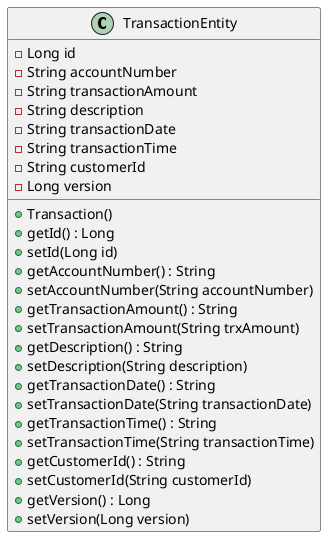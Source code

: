 @startuml

class TransactionEntity {
    - Long id
    - String accountNumber
    - String transactionAmount
    - String description
    - String transactionDate
    - String transactionTime
    - String customerId
    - Long version
    + Transaction()
    + getId() : Long
    + setId(Long id)
    + getAccountNumber() : String
    + setAccountNumber(String accountNumber)
    + getTransactionAmount() : String
    + setTransactionAmount(String trxAmount)
    + getDescription() : String
    + setDescription(String description)
    + getTransactionDate() : String
    + setTransactionDate(String transactionDate)
    + getTransactionTime() : String
    + setTransactionTime(String transactionTime)
    + getCustomerId() : String
    + setCustomerId(String customerId)
    + getVersion() : Long
    + setVersion(Long version)
}


@enduml